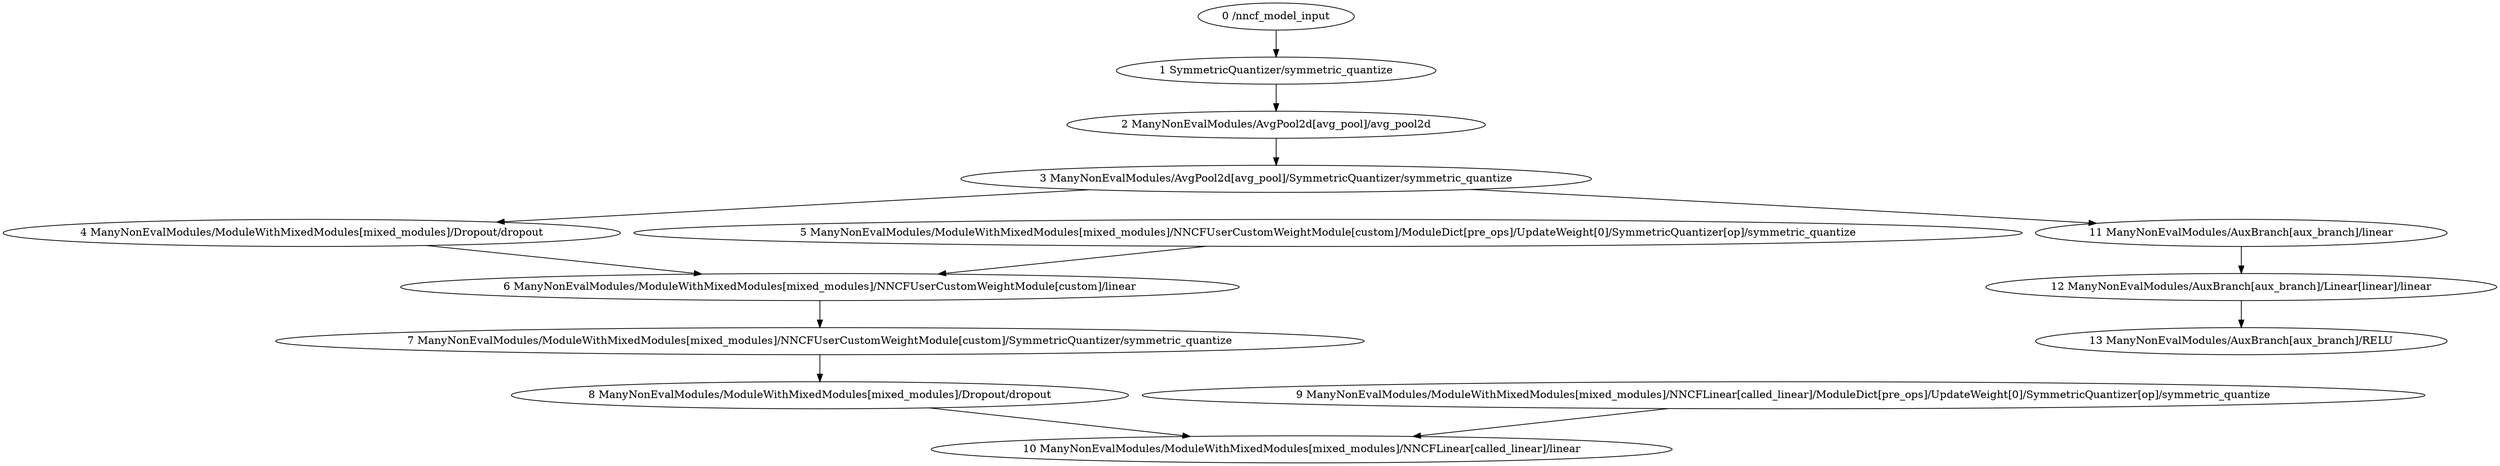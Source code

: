 strict digraph  {
"0 /nncf_model_input" [id=0, scope="", type=nncf_model_input];
"1 SymmetricQuantizer/symmetric_quantize" [id=1, scope=SymmetricQuantizer, type=symmetric_quantize];
"2 ManyNonEvalModules/AvgPool2d[avg_pool]/avg_pool2d" [id=2, scope="ManyNonEvalModules/AvgPool2d[avg_pool]", type=avg_pool2d];
"3 ManyNonEvalModules/AvgPool2d[avg_pool]/SymmetricQuantizer/symmetric_quantize" [id=3, scope="ManyNonEvalModules/AvgPool2d[avg_pool]/SymmetricQuantizer", type=symmetric_quantize];
"4 ManyNonEvalModules/ModuleWithMixedModules[mixed_modules]/Dropout/dropout" [id=4, scope="ManyNonEvalModules/ModuleWithMixedModules[mixed_modules]/Dropout", type=dropout];
"5 ManyNonEvalModules/ModuleWithMixedModules[mixed_modules]/NNCFUserCustomWeightModule[custom]/ModuleDict[pre_ops]/UpdateWeight[0]/SymmetricQuantizer[op]/symmetric_quantize" [id=5, scope="ManyNonEvalModules/ModuleWithMixedModules[mixed_modules]/NNCFUserCustomWeightModule[custom]/ModuleDict[pre_ops]/UpdateWeight[0]/SymmetricQuantizer[op]", type=symmetric_quantize];
"6 ManyNonEvalModules/ModuleWithMixedModules[mixed_modules]/NNCFUserCustomWeightModule[custom]/linear" [id=6, scope="ManyNonEvalModules/ModuleWithMixedModules[mixed_modules]/NNCFUserCustomWeightModule[custom]", type=linear];
"7 ManyNonEvalModules/ModuleWithMixedModules[mixed_modules]/NNCFUserCustomWeightModule[custom]/SymmetricQuantizer/symmetric_quantize" [id=7, scope="ManyNonEvalModules/ModuleWithMixedModules[mixed_modules]/NNCFUserCustomWeightModule[custom]/SymmetricQuantizer", type=symmetric_quantize];
"8 ManyNonEvalModules/ModuleWithMixedModules[mixed_modules]/Dropout/dropout" [id=8, scope="ManyNonEvalModules/ModuleWithMixedModules[mixed_modules]/Dropout", type=dropout];
"9 ManyNonEvalModules/ModuleWithMixedModules[mixed_modules]/NNCFLinear[called_linear]/ModuleDict[pre_ops]/UpdateWeight[0]/SymmetricQuantizer[op]/symmetric_quantize" [id=9, scope="ManyNonEvalModules/ModuleWithMixedModules[mixed_modules]/NNCFLinear[called_linear]/ModuleDict[pre_ops]/UpdateWeight[0]/SymmetricQuantizer[op]", type=symmetric_quantize];
"10 ManyNonEvalModules/ModuleWithMixedModules[mixed_modules]/NNCFLinear[called_linear]/linear" [id=10, scope="ManyNonEvalModules/ModuleWithMixedModules[mixed_modules]/NNCFLinear[called_linear]", type=linear];
"11 ManyNonEvalModules/AuxBranch[aux_branch]/linear" [id=11, scope="ManyNonEvalModules/AuxBranch[aux_branch]", type=linear];
"12 ManyNonEvalModules/AuxBranch[aux_branch]/Linear[linear]/linear" [id=12, scope="ManyNonEvalModules/AuxBranch[aux_branch]/Linear[linear]", type=linear];
"13 ManyNonEvalModules/AuxBranch[aux_branch]/RELU" [id=13, scope="ManyNonEvalModules/AuxBranch[aux_branch]", type=RELU];
"0 /nncf_model_input" -> "1 SymmetricQuantizer/symmetric_quantize";
"1 SymmetricQuantizer/symmetric_quantize" -> "2 ManyNonEvalModules/AvgPool2d[avg_pool]/avg_pool2d";
"2 ManyNonEvalModules/AvgPool2d[avg_pool]/avg_pool2d" -> "3 ManyNonEvalModules/AvgPool2d[avg_pool]/SymmetricQuantizer/symmetric_quantize";
"3 ManyNonEvalModules/AvgPool2d[avg_pool]/SymmetricQuantizer/symmetric_quantize" -> "4 ManyNonEvalModules/ModuleWithMixedModules[mixed_modules]/Dropout/dropout";
"4 ManyNonEvalModules/ModuleWithMixedModules[mixed_modules]/Dropout/dropout" -> "6 ManyNonEvalModules/ModuleWithMixedModules[mixed_modules]/NNCFUserCustomWeightModule[custom]/linear";
"5 ManyNonEvalModules/ModuleWithMixedModules[mixed_modules]/NNCFUserCustomWeightModule[custom]/ModuleDict[pre_ops]/UpdateWeight[0]/SymmetricQuantizer[op]/symmetric_quantize" -> "6 ManyNonEvalModules/ModuleWithMixedModules[mixed_modules]/NNCFUserCustomWeightModule[custom]/linear";
"6 ManyNonEvalModules/ModuleWithMixedModules[mixed_modules]/NNCFUserCustomWeightModule[custom]/linear" -> "7 ManyNonEvalModules/ModuleWithMixedModules[mixed_modules]/NNCFUserCustomWeightModule[custom]/SymmetricQuantizer/symmetric_quantize";
"7 ManyNonEvalModules/ModuleWithMixedModules[mixed_modules]/NNCFUserCustomWeightModule[custom]/SymmetricQuantizer/symmetric_quantize" -> "8 ManyNonEvalModules/ModuleWithMixedModules[mixed_modules]/Dropout/dropout";
"3 ManyNonEvalModules/AvgPool2d[avg_pool]/SymmetricQuantizer/symmetric_quantize" -> "11 ManyNonEvalModules/AuxBranch[aux_branch]/linear";
"8 ManyNonEvalModules/ModuleWithMixedModules[mixed_modules]/Dropout/dropout" -> "10 ManyNonEvalModules/ModuleWithMixedModules[mixed_modules]/NNCFLinear[called_linear]/linear";
"9 ManyNonEvalModules/ModuleWithMixedModules[mixed_modules]/NNCFLinear[called_linear]/ModuleDict[pre_ops]/UpdateWeight[0]/SymmetricQuantizer[op]/symmetric_quantize" -> "10 ManyNonEvalModules/ModuleWithMixedModules[mixed_modules]/NNCFLinear[called_linear]/linear";
"11 ManyNonEvalModules/AuxBranch[aux_branch]/linear" -> "12 ManyNonEvalModules/AuxBranch[aux_branch]/Linear[linear]/linear";
"12 ManyNonEvalModules/AuxBranch[aux_branch]/Linear[linear]/linear" -> "13 ManyNonEvalModules/AuxBranch[aux_branch]/RELU";
}
